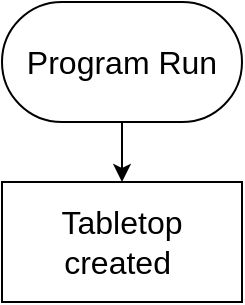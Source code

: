 <mxfile version="24.8.4">
  <diagram name="Page-1" id="gOBQeKgMoBBLnyrDWfxW">
    <mxGraphModel dx="1114" dy="610" grid="1" gridSize="10" guides="1" tooltips="1" connect="1" arrows="1" fold="1" page="1" pageScale="1" pageWidth="827" pageHeight="1169" math="0" shadow="0">
      <root>
        <mxCell id="0" />
        <mxCell id="1" parent="0" />
        <mxCell id="ZpOtdVFW0O2eYbw3lWE1-1" value="&lt;font size=&quot;3&quot;&gt;Tabletop created&amp;nbsp;&lt;/font&gt;" style="rounded=0;whiteSpace=wrap;html=1;" vertex="1" parent="1">
          <mxGeometry x="354" y="110" width="120" height="60" as="geometry" />
        </mxCell>
        <mxCell id="ZpOtdVFW0O2eYbw3lWE1-3" style="edgeStyle=orthogonalEdgeStyle;rounded=0;orthogonalLoop=1;jettySize=auto;html=1;" edge="1" parent="1" source="ZpOtdVFW0O2eYbw3lWE1-2" target="ZpOtdVFW0O2eYbw3lWE1-1">
          <mxGeometry relative="1" as="geometry" />
        </mxCell>
        <mxCell id="ZpOtdVFW0O2eYbw3lWE1-2" value="&lt;font size=&quot;3&quot;&gt;Program Run&lt;/font&gt;" style="rounded=1;whiteSpace=wrap;html=1;arcSize=50;" vertex="1" parent="1">
          <mxGeometry x="354" y="20" width="120" height="60" as="geometry" />
        </mxCell>
      </root>
    </mxGraphModel>
  </diagram>
</mxfile>
